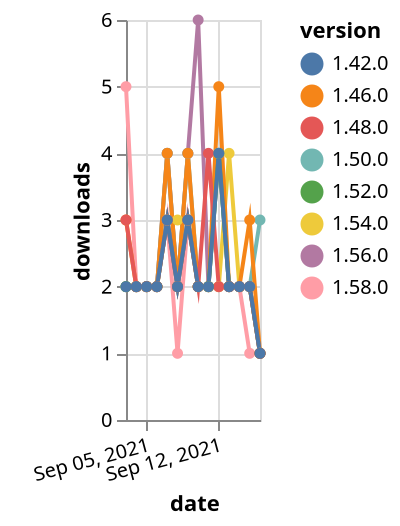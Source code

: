 {"$schema": "https://vega.github.io/schema/vega-lite/v5.json", "description": "A simple bar chart with embedded data.", "data": {"values": [{"date": "2021-09-03", "total": 747, "delta": 2, "version": "1.56.0"}, {"date": "2021-09-04", "total": 749, "delta": 2, "version": "1.56.0"}, {"date": "2021-09-05", "total": 751, "delta": 2, "version": "1.56.0"}, {"date": "2021-09-06", "total": 753, "delta": 2, "version": "1.56.0"}, {"date": "2021-09-07", "total": 757, "delta": 4, "version": "1.56.0"}, {"date": "2021-09-08", "total": 759, "delta": 2, "version": "1.56.0"}, {"date": "2021-09-09", "total": 763, "delta": 4, "version": "1.56.0"}, {"date": "2021-09-10", "total": 769, "delta": 6, "version": "1.56.0"}, {"date": "2021-09-11", "total": 771, "delta": 2, "version": "1.56.0"}, {"date": "2021-09-12", "total": 773, "delta": 2, "version": "1.56.0"}, {"date": "2021-09-13", "total": 775, "delta": 2, "version": "1.56.0"}, {"date": "2021-09-14", "total": 777, "delta": 2, "version": "1.56.0"}, {"date": "2021-09-15", "total": 779, "delta": 2, "version": "1.56.0"}, {"date": "2021-09-16", "total": 780, "delta": 1, "version": "1.56.0"}, {"date": "2021-09-03", "total": 1043, "delta": 2, "version": "1.54.0"}, {"date": "2021-09-04", "total": 1045, "delta": 2, "version": "1.54.0"}, {"date": "2021-09-05", "total": 1047, "delta": 2, "version": "1.54.0"}, {"date": "2021-09-06", "total": 1049, "delta": 2, "version": "1.54.0"}, {"date": "2021-09-07", "total": 1052, "delta": 3, "version": "1.54.0"}, {"date": "2021-09-08", "total": 1055, "delta": 3, "version": "1.54.0"}, {"date": "2021-09-09", "total": 1058, "delta": 3, "version": "1.54.0"}, {"date": "2021-09-10", "total": 1060, "delta": 2, "version": "1.54.0"}, {"date": "2021-09-11", "total": 1062, "delta": 2, "version": "1.54.0"}, {"date": "2021-09-12", "total": 1064, "delta": 2, "version": "1.54.0"}, {"date": "2021-09-13", "total": 1068, "delta": 4, "version": "1.54.0"}, {"date": "2021-09-14", "total": 1070, "delta": 2, "version": "1.54.0"}, {"date": "2021-09-15", "total": 1072, "delta": 2, "version": "1.54.0"}, {"date": "2021-09-16", "total": 1073, "delta": 1, "version": "1.54.0"}, {"date": "2021-09-03", "total": 246, "delta": 5, "version": "1.58.0"}, {"date": "2021-09-04", "total": 248, "delta": 2, "version": "1.58.0"}, {"date": "2021-09-05", "total": 250, "delta": 2, "version": "1.58.0"}, {"date": "2021-09-06", "total": 252, "delta": 2, "version": "1.58.0"}, {"date": "2021-09-07", "total": 255, "delta": 3, "version": "1.58.0"}, {"date": "2021-09-08", "total": 256, "delta": 1, "version": "1.58.0"}, {"date": "2021-09-09", "total": 259, "delta": 3, "version": "1.58.0"}, {"date": "2021-09-10", "total": 261, "delta": 2, "version": "1.58.0"}, {"date": "2021-09-11", "total": 263, "delta": 2, "version": "1.58.0"}, {"date": "2021-09-12", "total": 267, "delta": 4, "version": "1.58.0"}, {"date": "2021-09-13", "total": 269, "delta": 2, "version": "1.58.0"}, {"date": "2021-09-14", "total": 271, "delta": 2, "version": "1.58.0"}, {"date": "2021-09-15", "total": 272, "delta": 1, "version": "1.58.0"}, {"date": "2021-09-16", "total": 273, "delta": 1, "version": "1.58.0"}, {"date": "2021-09-03", "total": 2069, "delta": 2, "version": "1.50.0"}, {"date": "2021-09-04", "total": 2071, "delta": 2, "version": "1.50.0"}, {"date": "2021-09-05", "total": 2073, "delta": 2, "version": "1.50.0"}, {"date": "2021-09-06", "total": 2075, "delta": 2, "version": "1.50.0"}, {"date": "2021-09-07", "total": 2079, "delta": 4, "version": "1.50.0"}, {"date": "2021-09-08", "total": 2081, "delta": 2, "version": "1.50.0"}, {"date": "2021-09-09", "total": 2085, "delta": 4, "version": "1.50.0"}, {"date": "2021-09-10", "total": 2087, "delta": 2, "version": "1.50.0"}, {"date": "2021-09-11", "total": 2089, "delta": 2, "version": "1.50.0"}, {"date": "2021-09-12", "total": 2093, "delta": 4, "version": "1.50.0"}, {"date": "2021-09-13", "total": 2095, "delta": 2, "version": "1.50.0"}, {"date": "2021-09-14", "total": 2097, "delta": 2, "version": "1.50.0"}, {"date": "2021-09-15", "total": 2099, "delta": 2, "version": "1.50.0"}, {"date": "2021-09-16", "total": 2102, "delta": 3, "version": "1.50.0"}, {"date": "2021-09-03", "total": 2601, "delta": 3, "version": "1.46.0"}, {"date": "2021-09-04", "total": 2603, "delta": 2, "version": "1.46.0"}, {"date": "2021-09-05", "total": 2605, "delta": 2, "version": "1.46.0"}, {"date": "2021-09-06", "total": 2607, "delta": 2, "version": "1.46.0"}, {"date": "2021-09-07", "total": 2611, "delta": 4, "version": "1.46.0"}, {"date": "2021-09-08", "total": 2613, "delta": 2, "version": "1.46.0"}, {"date": "2021-09-09", "total": 2617, "delta": 4, "version": "1.46.0"}, {"date": "2021-09-10", "total": 2619, "delta": 2, "version": "1.46.0"}, {"date": "2021-09-11", "total": 2621, "delta": 2, "version": "1.46.0"}, {"date": "2021-09-12", "total": 2626, "delta": 5, "version": "1.46.0"}, {"date": "2021-09-13", "total": 2628, "delta": 2, "version": "1.46.0"}, {"date": "2021-09-14", "total": 2630, "delta": 2, "version": "1.46.0"}, {"date": "2021-09-15", "total": 2633, "delta": 3, "version": "1.46.0"}, {"date": "2021-09-16", "total": 2634, "delta": 1, "version": "1.46.0"}, {"date": "2021-09-03", "total": 1506, "delta": 2, "version": "1.52.0"}, {"date": "2021-09-04", "total": 1508, "delta": 2, "version": "1.52.0"}, {"date": "2021-09-05", "total": 1510, "delta": 2, "version": "1.52.0"}, {"date": "2021-09-06", "total": 1512, "delta": 2, "version": "1.52.0"}, {"date": "2021-09-07", "total": 1515, "delta": 3, "version": "1.52.0"}, {"date": "2021-09-08", "total": 1517, "delta": 2, "version": "1.52.0"}, {"date": "2021-09-09", "total": 1520, "delta": 3, "version": "1.52.0"}, {"date": "2021-09-10", "total": 1522, "delta": 2, "version": "1.52.0"}, {"date": "2021-09-11", "total": 1524, "delta": 2, "version": "1.52.0"}, {"date": "2021-09-12", "total": 1528, "delta": 4, "version": "1.52.0"}, {"date": "2021-09-13", "total": 1530, "delta": 2, "version": "1.52.0"}, {"date": "2021-09-14", "total": 1532, "delta": 2, "version": "1.52.0"}, {"date": "2021-09-15", "total": 1534, "delta": 2, "version": "1.52.0"}, {"date": "2021-09-16", "total": 1535, "delta": 1, "version": "1.52.0"}, {"date": "2021-09-03", "total": 2080, "delta": 3, "version": "1.48.0"}, {"date": "2021-09-04", "total": 2082, "delta": 2, "version": "1.48.0"}, {"date": "2021-09-05", "total": 2084, "delta": 2, "version": "1.48.0"}, {"date": "2021-09-06", "total": 2086, "delta": 2, "version": "1.48.0"}, {"date": "2021-09-07", "total": 2089, "delta": 3, "version": "1.48.0"}, {"date": "2021-09-08", "total": 2091, "delta": 2, "version": "1.48.0"}, {"date": "2021-09-09", "total": 2094, "delta": 3, "version": "1.48.0"}, {"date": "2021-09-10", "total": 2096, "delta": 2, "version": "1.48.0"}, {"date": "2021-09-11", "total": 2100, "delta": 4, "version": "1.48.0"}, {"date": "2021-09-12", "total": 2102, "delta": 2, "version": "1.48.0"}, {"date": "2021-09-13", "total": 2104, "delta": 2, "version": "1.48.0"}, {"date": "2021-09-14", "total": 2106, "delta": 2, "version": "1.48.0"}, {"date": "2021-09-15", "total": 2108, "delta": 2, "version": "1.48.0"}, {"date": "2021-09-16", "total": 2109, "delta": 1, "version": "1.48.0"}, {"date": "2021-09-03", "total": 2425, "delta": 2, "version": "1.42.0"}, {"date": "2021-09-04", "total": 2427, "delta": 2, "version": "1.42.0"}, {"date": "2021-09-05", "total": 2429, "delta": 2, "version": "1.42.0"}, {"date": "2021-09-06", "total": 2431, "delta": 2, "version": "1.42.0"}, {"date": "2021-09-07", "total": 2434, "delta": 3, "version": "1.42.0"}, {"date": "2021-09-08", "total": 2436, "delta": 2, "version": "1.42.0"}, {"date": "2021-09-09", "total": 2439, "delta": 3, "version": "1.42.0"}, {"date": "2021-09-10", "total": 2441, "delta": 2, "version": "1.42.0"}, {"date": "2021-09-11", "total": 2443, "delta": 2, "version": "1.42.0"}, {"date": "2021-09-12", "total": 2447, "delta": 4, "version": "1.42.0"}, {"date": "2021-09-13", "total": 2449, "delta": 2, "version": "1.42.0"}, {"date": "2021-09-14", "total": 2451, "delta": 2, "version": "1.42.0"}, {"date": "2021-09-15", "total": 2453, "delta": 2, "version": "1.42.0"}, {"date": "2021-09-16", "total": 2454, "delta": 1, "version": "1.42.0"}]}, "width": "container", "mark": {"type": "line", "point": {"filled": true}}, "encoding": {"x": {"field": "date", "type": "temporal", "timeUnit": "yearmonthdate", "title": "date", "axis": {"labelAngle": -15}}, "y": {"field": "delta", "type": "quantitative", "title": "downloads"}, "color": {"field": "version", "type": "nominal"}, "tooltip": {"field": "delta"}}}